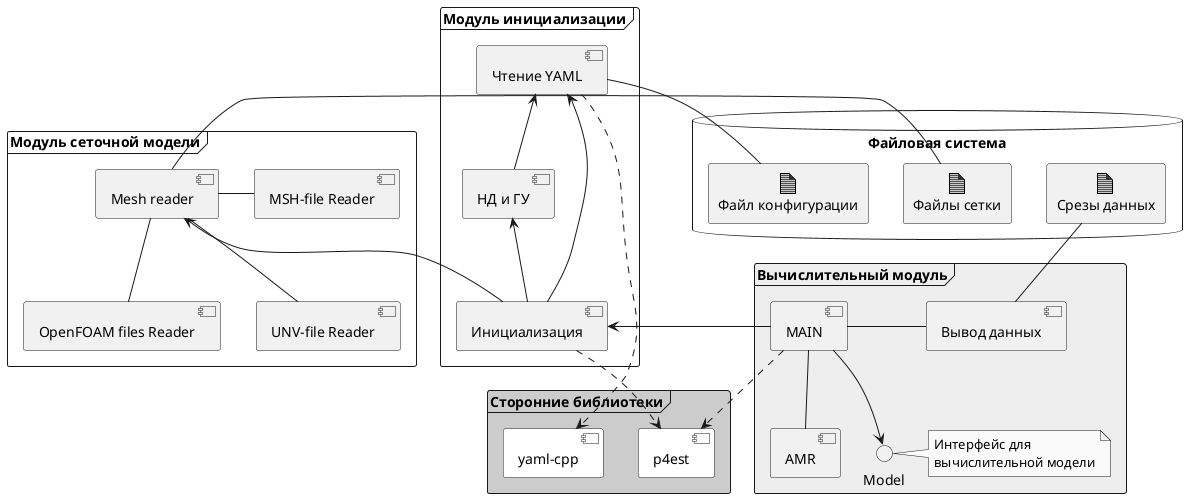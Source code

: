 '• package
'• node
'• folder
'• frame
'• cloud
'• database
@startuml
skinparam monochrome true
skinparam componentStyle uml2
sprite $paperSheet {
FFFFFFFFFC000000
F33333333CC00000
FAAAAAAAACCC0000
F33333333CCCC000
FAAAAAAAACCCCC00
F33333333CCCCCC0
FAAAAAAAACCCCCCC
F33333333333333F
FAAAAAAAAAAAAAAF
F33333333333333F
FAAAAAAAAAAAAAAF
F33333333333333F
FAAAAAAAAAAAAAAF
F33333333333333F
FAAAAAAAAAAAAAAF
F33333333333333F
FAAAAAAAAAAAAAAF
F33333333333333F
FAAAAAAAAAAAAAAF
F33333333333333F
FFFFFFFFFFFFFFFF
}


frame "Сторонние библиотеки" #cccccc {
[p4est] #ffffff
[yaml-cpp] #ffffff
}
frame "Модуль инициализации" {
[Чтение YAML] <-- [НД и ГУ]
[Чтение YAML] ..> [yaml-cpp]
[Чтение YAML] <-- [Инициализация]
[НД и ГУ] <-- [Инициализация]
}
frame "Модуль сеточной модели" {
[Mesh reader] -r- [MSH-file Reader]
[Mesh reader] -d- [OpenFOAM files Reader]
[Mesh reader] -- [UNV-file Reader]
}
[Mesh reader] <-- [Инициализация]

frame "Вычислительный модуль" #eeeeee {
    () "Model" as Model
    [MAIN] ..> [p4est]
    [MAIN] -- [AMR]
    [MAIN] --> Model
    [MAIN] - [Вывод данных]
    note right of Model
        Интерфейс для
        вычислительной модели
    end note
}


database "Файловая система" {
    rectangle "Файл конфигурации" <<$paperSheet>> as YAML
    rectangle "Файлы сетки" <<$paperSheet>> as MESH
    rectangle "Срезы данных" <<$paperSheet>> as VTK

    [Чтение YAML] -- YAML
    [Вывод данных]  -r- VTK
    MESH -- [Mesh reader]
}



[Инициализация] <-- [MAIN]
[Инициализация] ..> [p4est]



@enduml

